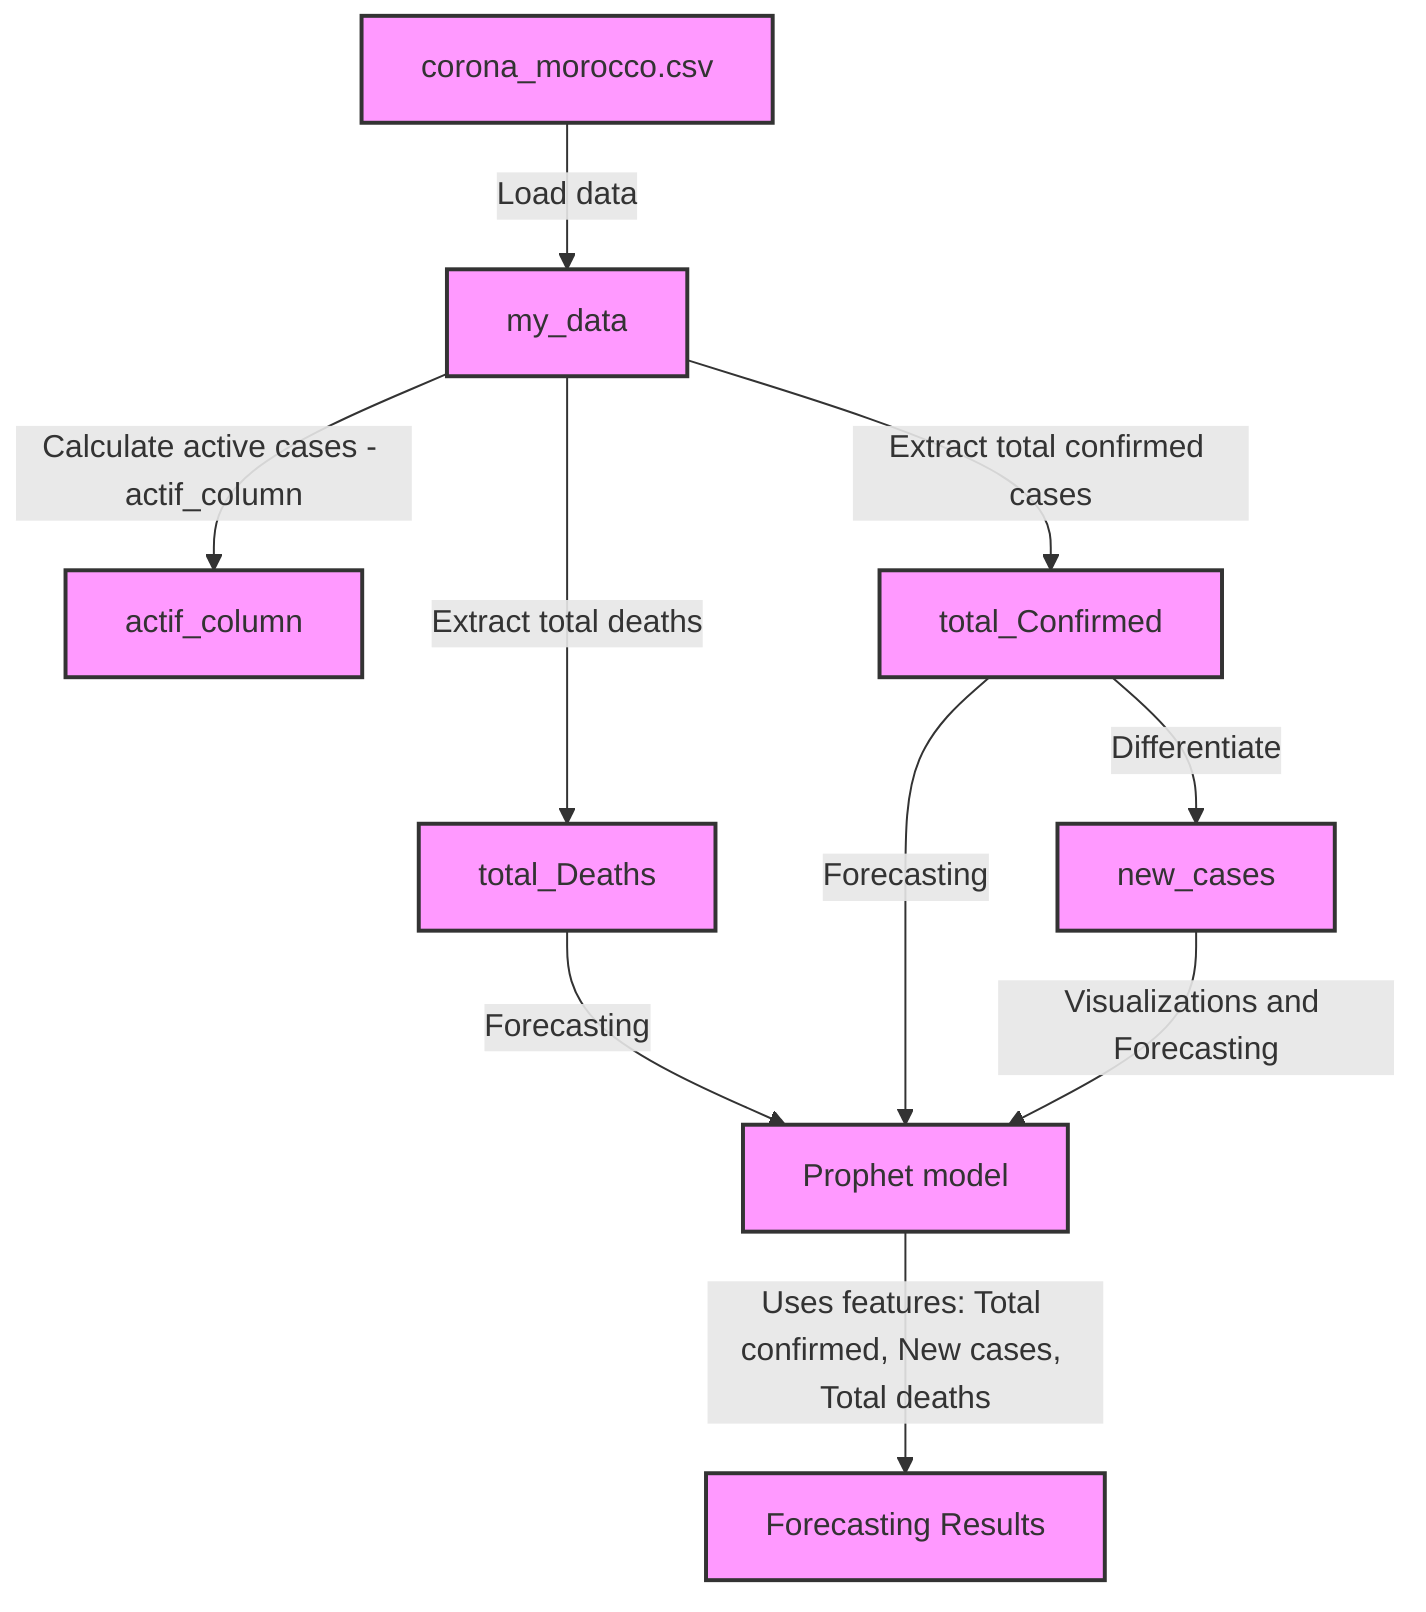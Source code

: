 graph TD
    A["corona_morocco.csv"] -->|Load data| B["my_data"]
    B -->|Calculate active cases - actif_column| C["actif_column"]
    B -->|Extract total deaths| D["total_Deaths"]
    B -->|Extract total confirmed cases| E["total_Confirmed"]
    E -->|Differentiate| F["new_cases"]
    D -->|Forecasting| G["Prophet model"]
    E -->|Forecasting| G
    F -->|Visualizations and Forecasting| G
    G -->|Uses features: Total confirmed, New cases, Total deaths| H["Forecasting Results"]
    classDef nodeClass fill:#f9f,stroke:#333,stroke-width:2px;
    class A,B,C,D,E,F,G,H nodeClass;